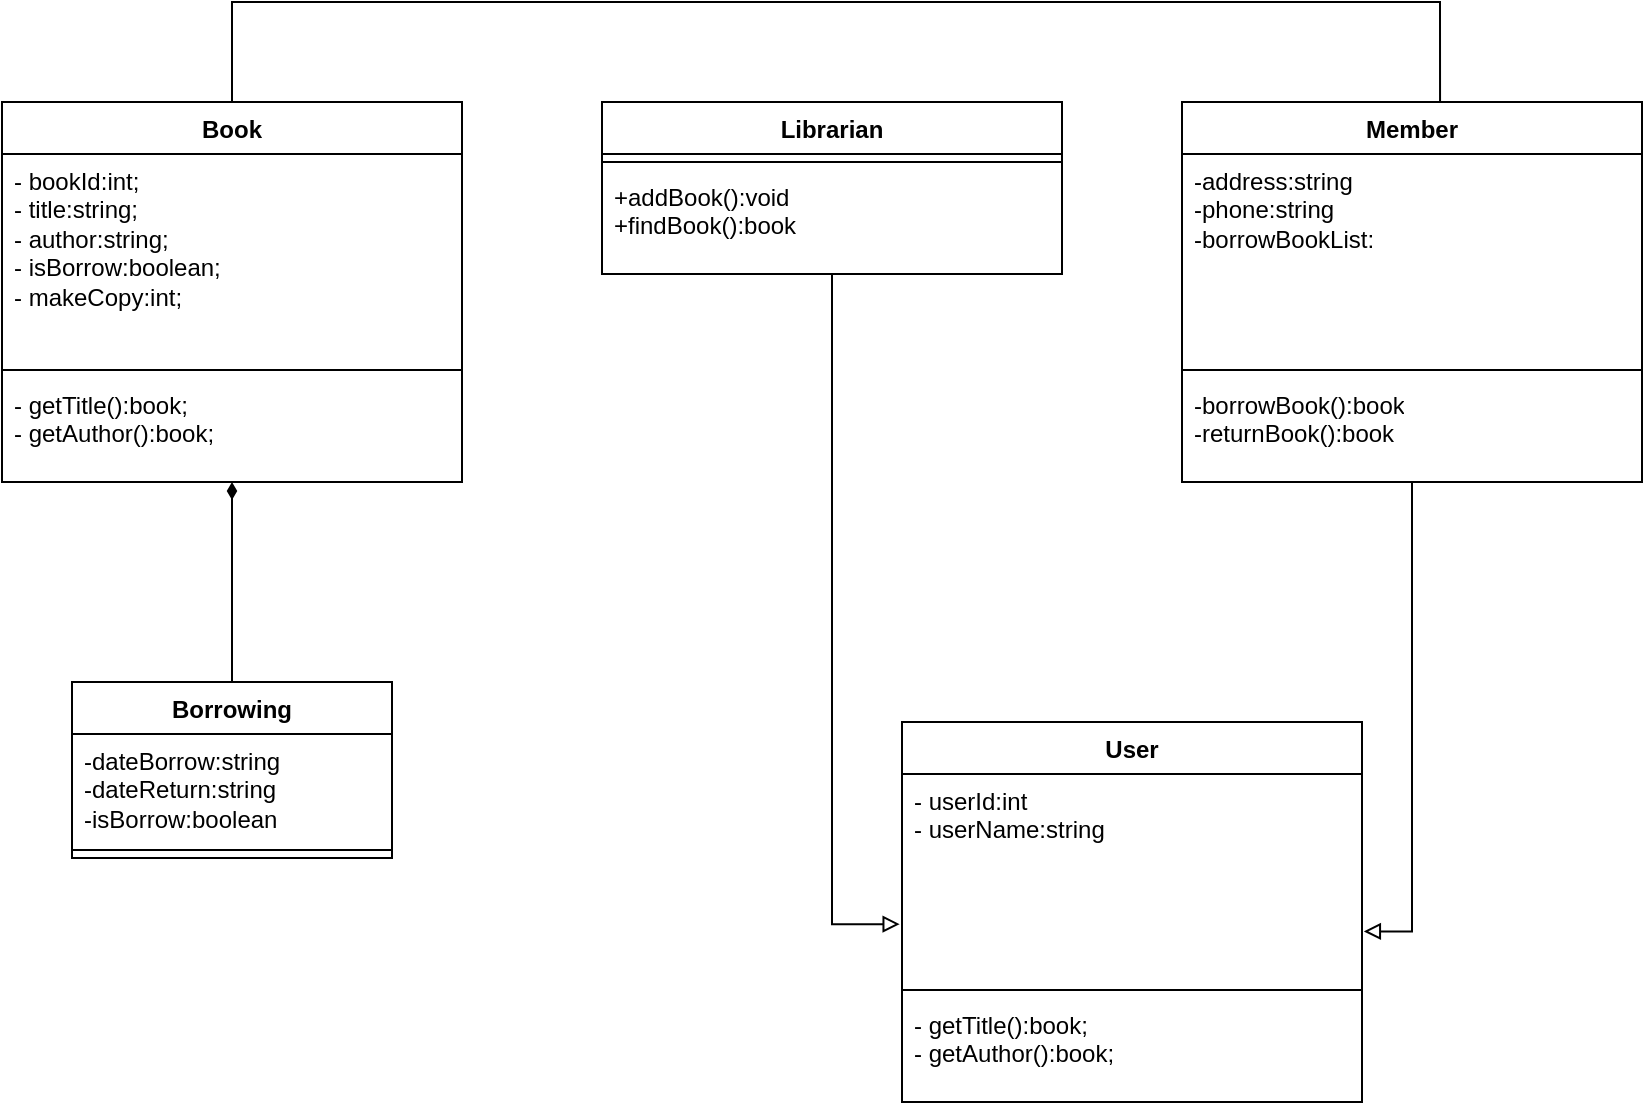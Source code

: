 <mxfile version="28.2.8">
  <diagram name="Page-1" id="0XrBmdNFUCcg-RvQSAdm">
    <mxGraphModel dx="1158" dy="1662" grid="1" gridSize="10" guides="1" tooltips="1" connect="1" arrows="1" fold="1" page="0" pageScale="1" pageWidth="850" pageHeight="1100" math="0" shadow="0">
      <root>
        <mxCell id="0" />
        <mxCell id="1" parent="0" />
        <mxCell id="KW_jhZvhCORxkGtnQcO9-47" value="Book" style="swimlane;fontStyle=1;align=center;verticalAlign=top;childLayout=stackLayout;horizontal=1;startSize=26;horizontalStack=0;resizeParent=1;resizeParentMax=0;resizeLast=0;collapsible=1;marginBottom=0;whiteSpace=wrap;html=1;" vertex="1" parent="1">
          <mxGeometry x="160" y="-590" width="230" height="190" as="geometry" />
        </mxCell>
        <mxCell id="KW_jhZvhCORxkGtnQcO9-48" value="- bookId:int;&lt;div&gt;- title:string;&lt;/div&gt;&lt;div&gt;- author:string;&lt;/div&gt;&lt;div&gt;- isBorrow:boolean;&lt;/div&gt;&lt;div&gt;- makeCopy:int;&lt;/div&gt;" style="text;strokeColor=none;fillColor=none;align=left;verticalAlign=top;spacingLeft=4;spacingRight=4;overflow=hidden;rotatable=0;points=[[0,0.5],[1,0.5]];portConstraint=eastwest;whiteSpace=wrap;html=1;" vertex="1" parent="KW_jhZvhCORxkGtnQcO9-47">
          <mxGeometry y="26" width="230" height="104" as="geometry" />
        </mxCell>
        <mxCell id="KW_jhZvhCORxkGtnQcO9-49" value="" style="line;strokeWidth=1;fillColor=none;align=left;verticalAlign=middle;spacingTop=-1;spacingLeft=3;spacingRight=3;rotatable=0;labelPosition=right;points=[];portConstraint=eastwest;strokeColor=inherit;" vertex="1" parent="KW_jhZvhCORxkGtnQcO9-47">
          <mxGeometry y="130" width="230" height="8" as="geometry" />
        </mxCell>
        <mxCell id="KW_jhZvhCORxkGtnQcO9-50" value="- getTitle():book;&lt;div&gt;- getAuthor():book;&lt;/div&gt;" style="text;strokeColor=none;fillColor=none;align=left;verticalAlign=top;spacingLeft=4;spacingRight=4;overflow=hidden;rotatable=0;points=[[0,0.5],[1,0.5]];portConstraint=eastwest;whiteSpace=wrap;html=1;" vertex="1" parent="KW_jhZvhCORxkGtnQcO9-47">
          <mxGeometry y="138" width="230" height="52" as="geometry" />
        </mxCell>
        <mxCell id="KW_jhZvhCORxkGtnQcO9-53" value="Librarian" style="swimlane;fontStyle=1;align=center;verticalAlign=top;childLayout=stackLayout;horizontal=1;startSize=26;horizontalStack=0;resizeParent=1;resizeParentMax=0;resizeLast=0;collapsible=1;marginBottom=0;whiteSpace=wrap;html=1;" vertex="1" parent="1">
          <mxGeometry x="460" y="-590" width="230" height="86" as="geometry" />
        </mxCell>
        <mxCell id="KW_jhZvhCORxkGtnQcO9-55" value="" style="line;strokeWidth=1;fillColor=none;align=left;verticalAlign=middle;spacingTop=-1;spacingLeft=3;spacingRight=3;rotatable=0;labelPosition=right;points=[];portConstraint=eastwest;strokeColor=inherit;" vertex="1" parent="KW_jhZvhCORxkGtnQcO9-53">
          <mxGeometry y="26" width="230" height="8" as="geometry" />
        </mxCell>
        <mxCell id="KW_jhZvhCORxkGtnQcO9-56" value="+addBook():void&lt;div&gt;+findBook():book&lt;/div&gt;" style="text;strokeColor=none;fillColor=none;align=left;verticalAlign=top;spacingLeft=4;spacingRight=4;overflow=hidden;rotatable=0;points=[[0,0.5],[1,0.5]];portConstraint=eastwest;whiteSpace=wrap;html=1;" vertex="1" parent="KW_jhZvhCORxkGtnQcO9-53">
          <mxGeometry y="34" width="230" height="52" as="geometry" />
        </mxCell>
        <mxCell id="KW_jhZvhCORxkGtnQcO9-57" value="User" style="swimlane;fontStyle=1;align=center;verticalAlign=top;childLayout=stackLayout;horizontal=1;startSize=26;horizontalStack=0;resizeParent=1;resizeParentMax=0;resizeLast=0;collapsible=1;marginBottom=0;whiteSpace=wrap;html=1;" vertex="1" parent="1">
          <mxGeometry x="610" y="-280" width="230" height="190" as="geometry" />
        </mxCell>
        <mxCell id="KW_jhZvhCORxkGtnQcO9-58" value="- userId:int&lt;div&gt;- userName:string&lt;/div&gt;" style="text;strokeColor=none;fillColor=none;align=left;verticalAlign=top;spacingLeft=4;spacingRight=4;overflow=hidden;rotatable=0;points=[[0,0.5],[1,0.5]];portConstraint=eastwest;whiteSpace=wrap;html=1;" vertex="1" parent="KW_jhZvhCORxkGtnQcO9-57">
          <mxGeometry y="26" width="230" height="104" as="geometry" />
        </mxCell>
        <mxCell id="KW_jhZvhCORxkGtnQcO9-59" value="" style="line;strokeWidth=1;fillColor=none;align=left;verticalAlign=middle;spacingTop=-1;spacingLeft=3;spacingRight=3;rotatable=0;labelPosition=right;points=[];portConstraint=eastwest;strokeColor=inherit;" vertex="1" parent="KW_jhZvhCORxkGtnQcO9-57">
          <mxGeometry y="130" width="230" height="8" as="geometry" />
        </mxCell>
        <mxCell id="KW_jhZvhCORxkGtnQcO9-65" value="- getTitle():book;&lt;div&gt;- getAuthor():book;&lt;/div&gt;" style="text;strokeColor=none;fillColor=none;align=left;verticalAlign=top;spacingLeft=4;spacingRight=4;overflow=hidden;rotatable=0;points=[[0,0.5],[1,0.5]];portConstraint=eastwest;whiteSpace=wrap;html=1;" vertex="1" parent="KW_jhZvhCORxkGtnQcO9-57">
          <mxGeometry y="138" width="230" height="52" as="geometry" />
        </mxCell>
        <mxCell id="KW_jhZvhCORxkGtnQcO9-61" value="Member" style="swimlane;fontStyle=1;align=center;verticalAlign=top;childLayout=stackLayout;horizontal=1;startSize=26;horizontalStack=0;resizeParent=1;resizeParentMax=0;resizeLast=0;collapsible=1;marginBottom=0;whiteSpace=wrap;html=1;" vertex="1" parent="1">
          <mxGeometry x="750" y="-590" width="230" height="190" as="geometry" />
        </mxCell>
        <mxCell id="KW_jhZvhCORxkGtnQcO9-62" value="-address:string&lt;div&gt;-phone:string&lt;/div&gt;&lt;div&gt;-borrowBookList:&lt;/div&gt;" style="text;strokeColor=none;fillColor=none;align=left;verticalAlign=top;spacingLeft=4;spacingRight=4;overflow=hidden;rotatable=0;points=[[0,0.5],[1,0.5]];portConstraint=eastwest;whiteSpace=wrap;html=1;" vertex="1" parent="KW_jhZvhCORxkGtnQcO9-61">
          <mxGeometry y="26" width="230" height="104" as="geometry" />
        </mxCell>
        <mxCell id="KW_jhZvhCORxkGtnQcO9-63" value="" style="line;strokeWidth=1;fillColor=none;align=left;verticalAlign=middle;spacingTop=-1;spacingLeft=3;spacingRight=3;rotatable=0;labelPosition=right;points=[];portConstraint=eastwest;strokeColor=inherit;" vertex="1" parent="KW_jhZvhCORxkGtnQcO9-61">
          <mxGeometry y="130" width="230" height="8" as="geometry" />
        </mxCell>
        <mxCell id="KW_jhZvhCORxkGtnQcO9-64" value="-borrowBook():book&lt;div&gt;-returnBook():book&lt;/div&gt;" style="text;strokeColor=none;fillColor=none;align=left;verticalAlign=top;spacingLeft=4;spacingRight=4;overflow=hidden;rotatable=0;points=[[0,0.5],[1,0.5]];portConstraint=eastwest;whiteSpace=wrap;html=1;" vertex="1" parent="KW_jhZvhCORxkGtnQcO9-61">
          <mxGeometry y="138" width="230" height="52" as="geometry" />
        </mxCell>
        <mxCell id="KW_jhZvhCORxkGtnQcO9-66" style="edgeStyle=orthogonalEdgeStyle;rounded=0;orthogonalLoop=1;jettySize=auto;html=1;entryX=-0.005;entryY=0.722;entryDx=0;entryDy=0;entryPerimeter=0;endArrow=block;endFill=0;" edge="1" parent="1" source="KW_jhZvhCORxkGtnQcO9-53" target="KW_jhZvhCORxkGtnQcO9-58">
          <mxGeometry relative="1" as="geometry" />
        </mxCell>
        <mxCell id="KW_jhZvhCORxkGtnQcO9-67" style="edgeStyle=orthogonalEdgeStyle;rounded=0;orthogonalLoop=1;jettySize=auto;html=1;entryX=1.004;entryY=0.757;entryDx=0;entryDy=0;entryPerimeter=0;endArrow=block;endFill=0;" edge="1" parent="1" source="KW_jhZvhCORxkGtnQcO9-61" target="KW_jhZvhCORxkGtnQcO9-58">
          <mxGeometry relative="1" as="geometry" />
        </mxCell>
        <mxCell id="KW_jhZvhCORxkGtnQcO9-68" value="Borrowing" style="swimlane;fontStyle=1;align=center;verticalAlign=top;childLayout=stackLayout;horizontal=1;startSize=26;horizontalStack=0;resizeParent=1;resizeParentMax=0;resizeLast=0;collapsible=1;marginBottom=0;whiteSpace=wrap;html=1;" vertex="1" parent="1">
          <mxGeometry x="195" y="-300" width="160" height="88" as="geometry" />
        </mxCell>
        <mxCell id="KW_jhZvhCORxkGtnQcO9-69" value="-dateBorrow:string&lt;div&gt;-dateReturn:string&lt;/div&gt;&lt;div&gt;-isBorrow:boolean&lt;/div&gt;" style="text;strokeColor=none;fillColor=none;align=left;verticalAlign=top;spacingLeft=4;spacingRight=4;overflow=hidden;rotatable=0;points=[[0,0.5],[1,0.5]];portConstraint=eastwest;whiteSpace=wrap;html=1;" vertex="1" parent="KW_jhZvhCORxkGtnQcO9-68">
          <mxGeometry y="26" width="160" height="54" as="geometry" />
        </mxCell>
        <mxCell id="KW_jhZvhCORxkGtnQcO9-70" value="" style="line;strokeWidth=1;fillColor=none;align=left;verticalAlign=middle;spacingTop=-1;spacingLeft=3;spacingRight=3;rotatable=0;labelPosition=right;points=[];portConstraint=eastwest;strokeColor=inherit;" vertex="1" parent="KW_jhZvhCORxkGtnQcO9-68">
          <mxGeometry y="80" width="160" height="8" as="geometry" />
        </mxCell>
        <mxCell id="KW_jhZvhCORxkGtnQcO9-75" style="edgeStyle=orthogonalEdgeStyle;rounded=0;orthogonalLoop=1;jettySize=auto;html=1;entryX=0.561;entryY=0.001;entryDx=0;entryDy=0;entryPerimeter=0;exitX=0.5;exitY=0;exitDx=0;exitDy=0;endArrow=none;endFill=0;" edge="1" parent="1" source="KW_jhZvhCORxkGtnQcO9-47" target="KW_jhZvhCORxkGtnQcO9-61">
          <mxGeometry relative="1" as="geometry">
            <Array as="points">
              <mxPoint x="275" y="-640" />
              <mxPoint x="879" y="-640" />
            </Array>
          </mxGeometry>
        </mxCell>
        <mxCell id="KW_jhZvhCORxkGtnQcO9-76" style="edgeStyle=orthogonalEdgeStyle;rounded=0;orthogonalLoop=1;jettySize=auto;html=1;entryX=0.5;entryY=1;entryDx=0;entryDy=0;entryPerimeter=0;endArrow=diamondThin;endFill=1;" edge="1" parent="1" source="KW_jhZvhCORxkGtnQcO9-68" target="KW_jhZvhCORxkGtnQcO9-50">
          <mxGeometry relative="1" as="geometry" />
        </mxCell>
      </root>
    </mxGraphModel>
  </diagram>
</mxfile>
